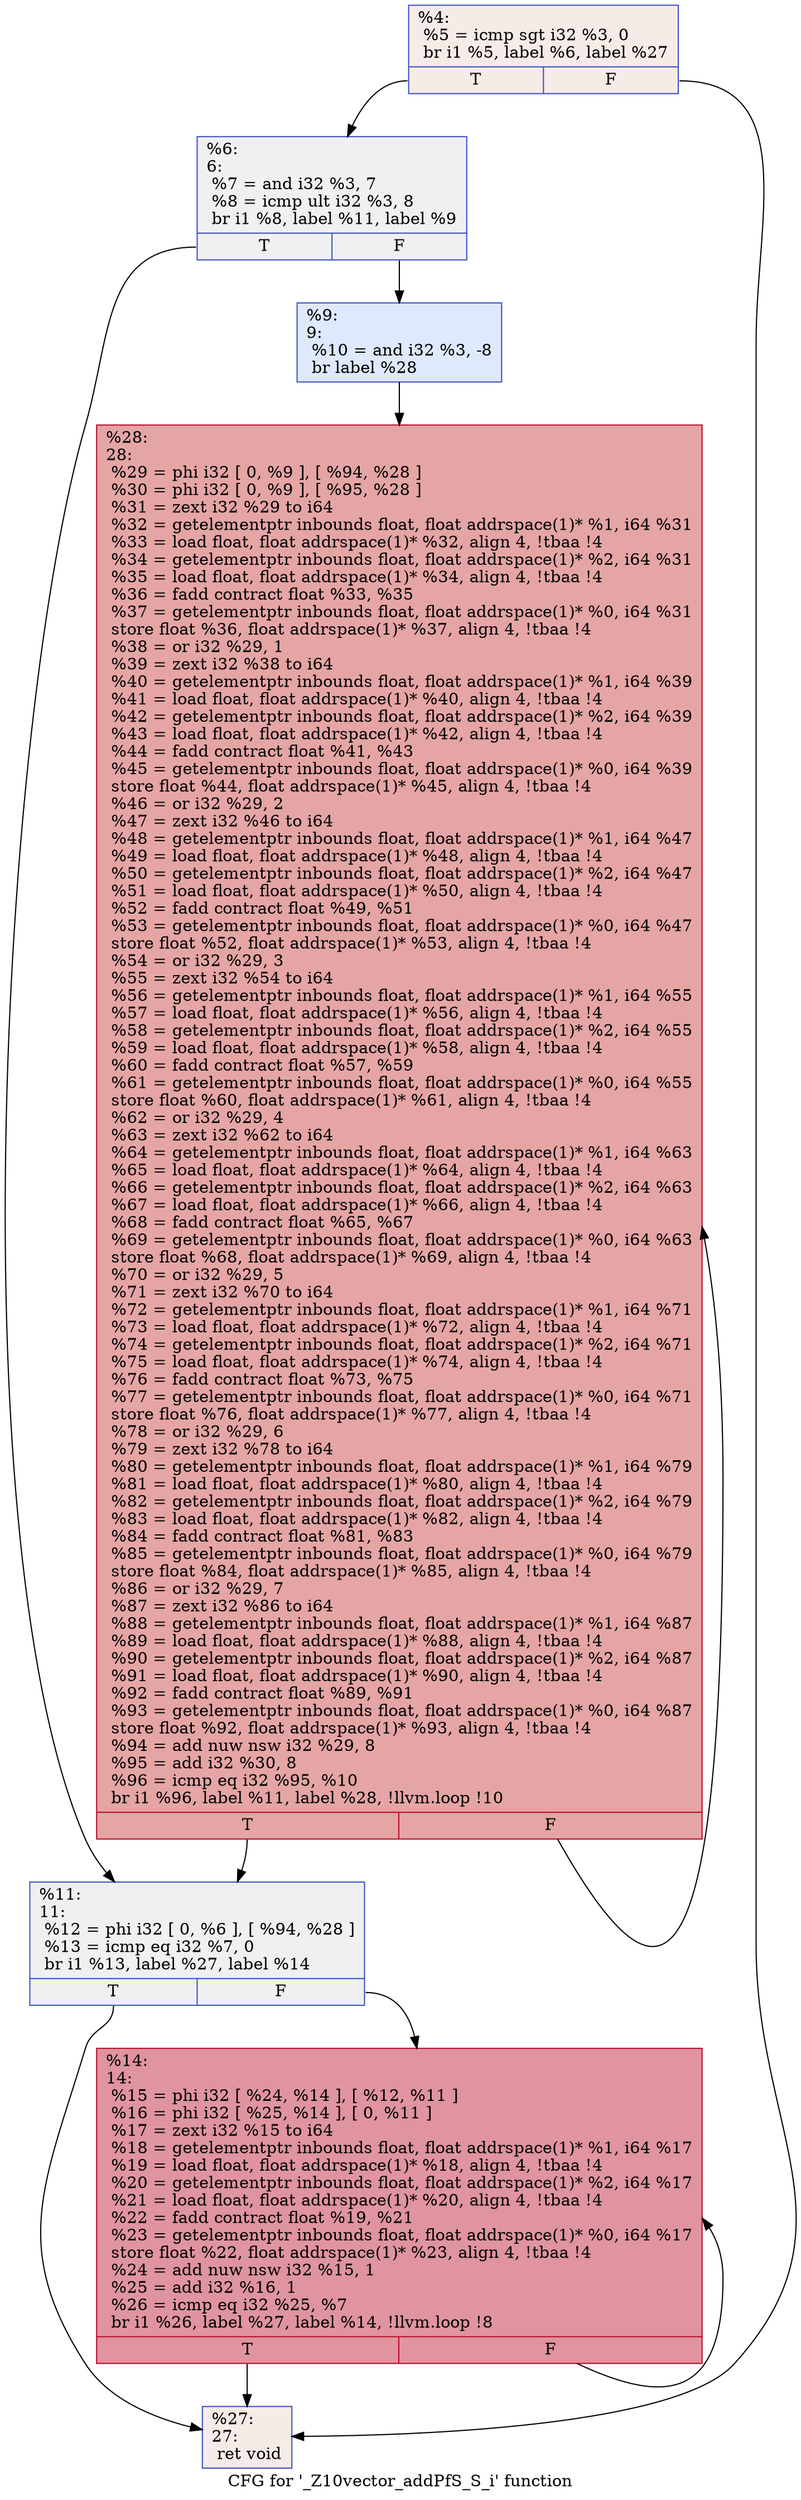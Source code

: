 digraph "CFG for '_Z10vector_addPfS_S_i' function" {
	label="CFG for '_Z10vector_addPfS_S_i' function";

	Node0x467afd0 [shape=record,color="#3d50c3ff", style=filled, fillcolor="#ead5c970",label="{%4:\l  %5 = icmp sgt i32 %3, 0\l  br i1 %5, label %6, label %27\l|{<s0>T|<s1>F}}"];
	Node0x467afd0:s0 -> Node0x467af70;
	Node0x467afd0:s1 -> Node0x467b750;
	Node0x467af70 [shape=record,color="#3d50c3ff", style=filled, fillcolor="#d9dce170",label="{%6:\l6:                                                \l  %7 = and i32 %3, 7\l  %8 = icmp ult i32 %3, 8\l  br i1 %8, label %11, label %9\l|{<s0>T|<s1>F}}"];
	Node0x467af70:s0 -> Node0x467b020;
	Node0x467af70:s1 -> Node0x467baa0;
	Node0x467baa0 [shape=record,color="#3d50c3ff", style=filled, fillcolor="#b5cdfa70",label="{%9:\l9:                                                \l  %10 = and i32 %3, -8\l  br label %28\l}"];
	Node0x467baa0 -> Node0x467bca0;
	Node0x467b020 [shape=record,color="#3d50c3ff", style=filled, fillcolor="#d9dce170",label="{%11:\l11:                                               \l  %12 = phi i32 [ 0, %6 ], [ %94, %28 ]\l  %13 = icmp eq i32 %7, 0\l  br i1 %13, label %27, label %14\l|{<s0>T|<s1>F}}"];
	Node0x467b020:s0 -> Node0x467b750;
	Node0x467b020:s1 -> Node0x467bed0;
	Node0x467bed0 [shape=record,color="#b70d28ff", style=filled, fillcolor="#b70d2870",label="{%14:\l14:                                               \l  %15 = phi i32 [ %24, %14 ], [ %12, %11 ]\l  %16 = phi i32 [ %25, %14 ], [ 0, %11 ]\l  %17 = zext i32 %15 to i64\l  %18 = getelementptr inbounds float, float addrspace(1)* %1, i64 %17\l  %19 = load float, float addrspace(1)* %18, align 4, !tbaa !4\l  %20 = getelementptr inbounds float, float addrspace(1)* %2, i64 %17\l  %21 = load float, float addrspace(1)* %20, align 4, !tbaa !4\l  %22 = fadd contract float %19, %21\l  %23 = getelementptr inbounds float, float addrspace(1)* %0, i64 %17\l  store float %22, float addrspace(1)* %23, align 4, !tbaa !4\l  %24 = add nuw nsw i32 %15, 1\l  %25 = add i32 %16, 1\l  %26 = icmp eq i32 %25, %7\l  br i1 %26, label %27, label %14, !llvm.loop !8\l|{<s0>T|<s1>F}}"];
	Node0x467bed0:s0 -> Node0x467b750;
	Node0x467bed0:s1 -> Node0x467bed0;
	Node0x467b750 [shape=record,color="#3d50c3ff", style=filled, fillcolor="#ead5c970",label="{%27:\l27:                                               \l  ret void\l}"];
	Node0x467bca0 [shape=record,color="#b70d28ff", style=filled, fillcolor="#c5333470",label="{%28:\l28:                                               \l  %29 = phi i32 [ 0, %9 ], [ %94, %28 ]\l  %30 = phi i32 [ 0, %9 ], [ %95, %28 ]\l  %31 = zext i32 %29 to i64\l  %32 = getelementptr inbounds float, float addrspace(1)* %1, i64 %31\l  %33 = load float, float addrspace(1)* %32, align 4, !tbaa !4\l  %34 = getelementptr inbounds float, float addrspace(1)* %2, i64 %31\l  %35 = load float, float addrspace(1)* %34, align 4, !tbaa !4\l  %36 = fadd contract float %33, %35\l  %37 = getelementptr inbounds float, float addrspace(1)* %0, i64 %31\l  store float %36, float addrspace(1)* %37, align 4, !tbaa !4\l  %38 = or i32 %29, 1\l  %39 = zext i32 %38 to i64\l  %40 = getelementptr inbounds float, float addrspace(1)* %1, i64 %39\l  %41 = load float, float addrspace(1)* %40, align 4, !tbaa !4\l  %42 = getelementptr inbounds float, float addrspace(1)* %2, i64 %39\l  %43 = load float, float addrspace(1)* %42, align 4, !tbaa !4\l  %44 = fadd contract float %41, %43\l  %45 = getelementptr inbounds float, float addrspace(1)* %0, i64 %39\l  store float %44, float addrspace(1)* %45, align 4, !tbaa !4\l  %46 = or i32 %29, 2\l  %47 = zext i32 %46 to i64\l  %48 = getelementptr inbounds float, float addrspace(1)* %1, i64 %47\l  %49 = load float, float addrspace(1)* %48, align 4, !tbaa !4\l  %50 = getelementptr inbounds float, float addrspace(1)* %2, i64 %47\l  %51 = load float, float addrspace(1)* %50, align 4, !tbaa !4\l  %52 = fadd contract float %49, %51\l  %53 = getelementptr inbounds float, float addrspace(1)* %0, i64 %47\l  store float %52, float addrspace(1)* %53, align 4, !tbaa !4\l  %54 = or i32 %29, 3\l  %55 = zext i32 %54 to i64\l  %56 = getelementptr inbounds float, float addrspace(1)* %1, i64 %55\l  %57 = load float, float addrspace(1)* %56, align 4, !tbaa !4\l  %58 = getelementptr inbounds float, float addrspace(1)* %2, i64 %55\l  %59 = load float, float addrspace(1)* %58, align 4, !tbaa !4\l  %60 = fadd contract float %57, %59\l  %61 = getelementptr inbounds float, float addrspace(1)* %0, i64 %55\l  store float %60, float addrspace(1)* %61, align 4, !tbaa !4\l  %62 = or i32 %29, 4\l  %63 = zext i32 %62 to i64\l  %64 = getelementptr inbounds float, float addrspace(1)* %1, i64 %63\l  %65 = load float, float addrspace(1)* %64, align 4, !tbaa !4\l  %66 = getelementptr inbounds float, float addrspace(1)* %2, i64 %63\l  %67 = load float, float addrspace(1)* %66, align 4, !tbaa !4\l  %68 = fadd contract float %65, %67\l  %69 = getelementptr inbounds float, float addrspace(1)* %0, i64 %63\l  store float %68, float addrspace(1)* %69, align 4, !tbaa !4\l  %70 = or i32 %29, 5\l  %71 = zext i32 %70 to i64\l  %72 = getelementptr inbounds float, float addrspace(1)* %1, i64 %71\l  %73 = load float, float addrspace(1)* %72, align 4, !tbaa !4\l  %74 = getelementptr inbounds float, float addrspace(1)* %2, i64 %71\l  %75 = load float, float addrspace(1)* %74, align 4, !tbaa !4\l  %76 = fadd contract float %73, %75\l  %77 = getelementptr inbounds float, float addrspace(1)* %0, i64 %71\l  store float %76, float addrspace(1)* %77, align 4, !tbaa !4\l  %78 = or i32 %29, 6\l  %79 = zext i32 %78 to i64\l  %80 = getelementptr inbounds float, float addrspace(1)* %1, i64 %79\l  %81 = load float, float addrspace(1)* %80, align 4, !tbaa !4\l  %82 = getelementptr inbounds float, float addrspace(1)* %2, i64 %79\l  %83 = load float, float addrspace(1)* %82, align 4, !tbaa !4\l  %84 = fadd contract float %81, %83\l  %85 = getelementptr inbounds float, float addrspace(1)* %0, i64 %79\l  store float %84, float addrspace(1)* %85, align 4, !tbaa !4\l  %86 = or i32 %29, 7\l  %87 = zext i32 %86 to i64\l  %88 = getelementptr inbounds float, float addrspace(1)* %1, i64 %87\l  %89 = load float, float addrspace(1)* %88, align 4, !tbaa !4\l  %90 = getelementptr inbounds float, float addrspace(1)* %2, i64 %87\l  %91 = load float, float addrspace(1)* %90, align 4, !tbaa !4\l  %92 = fadd contract float %89, %91\l  %93 = getelementptr inbounds float, float addrspace(1)* %0, i64 %87\l  store float %92, float addrspace(1)* %93, align 4, !tbaa !4\l  %94 = add nuw nsw i32 %29, 8\l  %95 = add i32 %30, 8\l  %96 = icmp eq i32 %95, %10\l  br i1 %96, label %11, label %28, !llvm.loop !10\l|{<s0>T|<s1>F}}"];
	Node0x467bca0:s0 -> Node0x467b020;
	Node0x467bca0:s1 -> Node0x467bca0;
}
